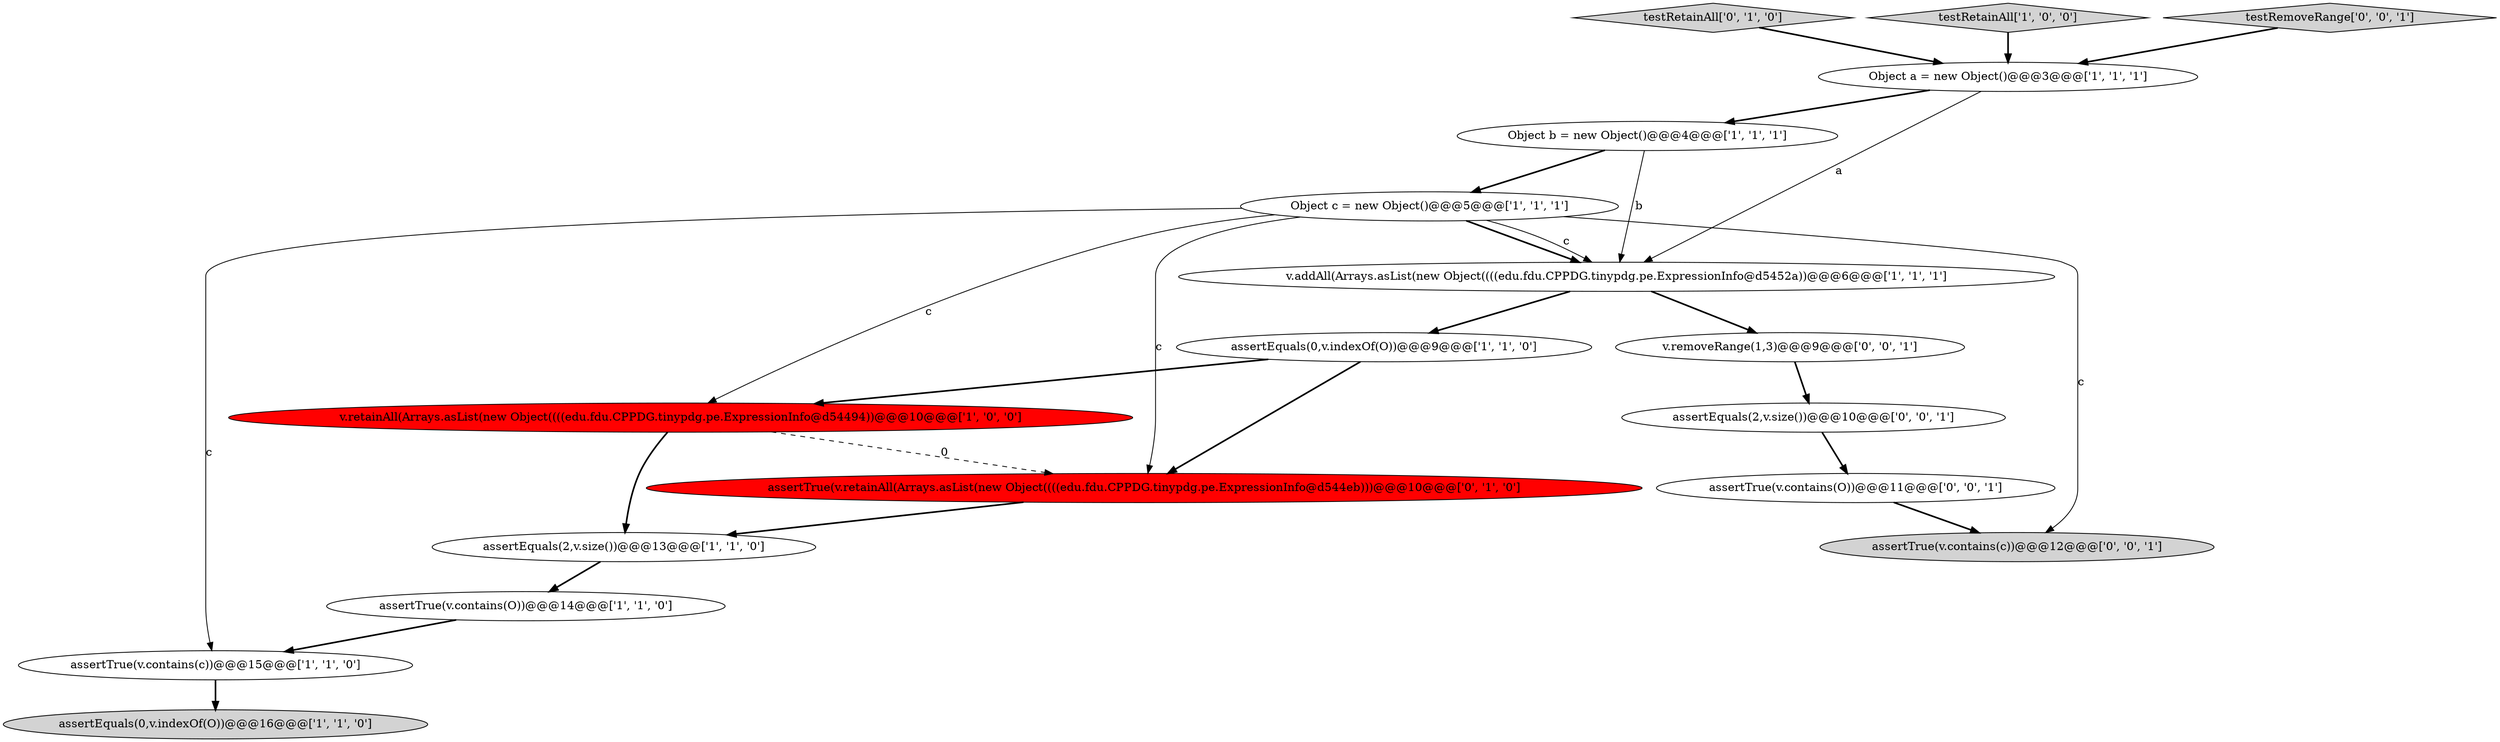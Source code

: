digraph {
5 [style = filled, label = "assertTrue(v.contains(O))@@@14@@@['1', '1', '0']", fillcolor = white, shape = ellipse image = "AAA0AAABBB1BBB"];
6 [style = filled, label = "v.retainAll(Arrays.asList(new Object((((edu.fdu.CPPDG.tinypdg.pe.ExpressionInfo@d54494))@@@10@@@['1', '0', '0']", fillcolor = red, shape = ellipse image = "AAA1AAABBB1BBB"];
7 [style = filled, label = "assertTrue(v.contains(c))@@@15@@@['1', '1', '0']", fillcolor = white, shape = ellipse image = "AAA0AAABBB1BBB"];
12 [style = filled, label = "assertTrue(v.retainAll(Arrays.asList(new Object((((edu.fdu.CPPDG.tinypdg.pe.ExpressionInfo@d544eb)))@@@10@@@['0', '1', '0']", fillcolor = red, shape = ellipse image = "AAA1AAABBB2BBB"];
2 [style = filled, label = "Object c = new Object()@@@5@@@['1', '1', '1']", fillcolor = white, shape = ellipse image = "AAA0AAABBB1BBB"];
0 [style = filled, label = "assertEquals(2,v.size())@@@13@@@['1', '1', '0']", fillcolor = white, shape = ellipse image = "AAA0AAABBB1BBB"];
11 [style = filled, label = "testRetainAll['0', '1', '0']", fillcolor = lightgray, shape = diamond image = "AAA0AAABBB2BBB"];
13 [style = filled, label = "assertEquals(2,v.size())@@@10@@@['0', '0', '1']", fillcolor = white, shape = ellipse image = "AAA0AAABBB3BBB"];
14 [style = filled, label = "assertTrue(v.contains(O))@@@11@@@['0', '0', '1']", fillcolor = white, shape = ellipse image = "AAA0AAABBB3BBB"];
8 [style = filled, label = "Object a = new Object()@@@3@@@['1', '1', '1']", fillcolor = white, shape = ellipse image = "AAA0AAABBB1BBB"];
3 [style = filled, label = "v.addAll(Arrays.asList(new Object((((edu.fdu.CPPDG.tinypdg.pe.ExpressionInfo@d5452a))@@@6@@@['1', '1', '1']", fillcolor = white, shape = ellipse image = "AAA0AAABBB1BBB"];
10 [style = filled, label = "Object b = new Object()@@@4@@@['1', '1', '1']", fillcolor = white, shape = ellipse image = "AAA0AAABBB1BBB"];
4 [style = filled, label = "assertEquals(0,v.indexOf(O))@@@9@@@['1', '1', '0']", fillcolor = white, shape = ellipse image = "AAA0AAABBB1BBB"];
15 [style = filled, label = "assertTrue(v.contains(c))@@@12@@@['0', '0', '1']", fillcolor = lightgray, shape = ellipse image = "AAA0AAABBB3BBB"];
16 [style = filled, label = "v.removeRange(1,3)@@@9@@@['0', '0', '1']", fillcolor = white, shape = ellipse image = "AAA0AAABBB3BBB"];
1 [style = filled, label = "testRetainAll['1', '0', '0']", fillcolor = lightgray, shape = diamond image = "AAA0AAABBB1BBB"];
17 [style = filled, label = "testRemoveRange['0', '0', '1']", fillcolor = lightgray, shape = diamond image = "AAA0AAABBB3BBB"];
9 [style = filled, label = "assertEquals(0,v.indexOf(O))@@@16@@@['1', '1', '0']", fillcolor = lightgray, shape = ellipse image = "AAA0AAABBB1BBB"];
17->8 [style = bold, label=""];
8->10 [style = bold, label=""];
16->13 [style = bold, label=""];
1->8 [style = bold, label=""];
2->12 [style = solid, label="c"];
4->6 [style = bold, label=""];
2->15 [style = solid, label="c"];
2->3 [style = bold, label=""];
2->7 [style = solid, label="c"];
10->3 [style = solid, label="b"];
6->0 [style = bold, label=""];
8->3 [style = solid, label="a"];
3->16 [style = bold, label=""];
12->0 [style = bold, label=""];
3->4 [style = bold, label=""];
6->12 [style = dashed, label="0"];
7->9 [style = bold, label=""];
2->3 [style = solid, label="c"];
2->6 [style = solid, label="c"];
4->12 [style = bold, label=""];
5->7 [style = bold, label=""];
11->8 [style = bold, label=""];
10->2 [style = bold, label=""];
14->15 [style = bold, label=""];
13->14 [style = bold, label=""];
0->5 [style = bold, label=""];
}
